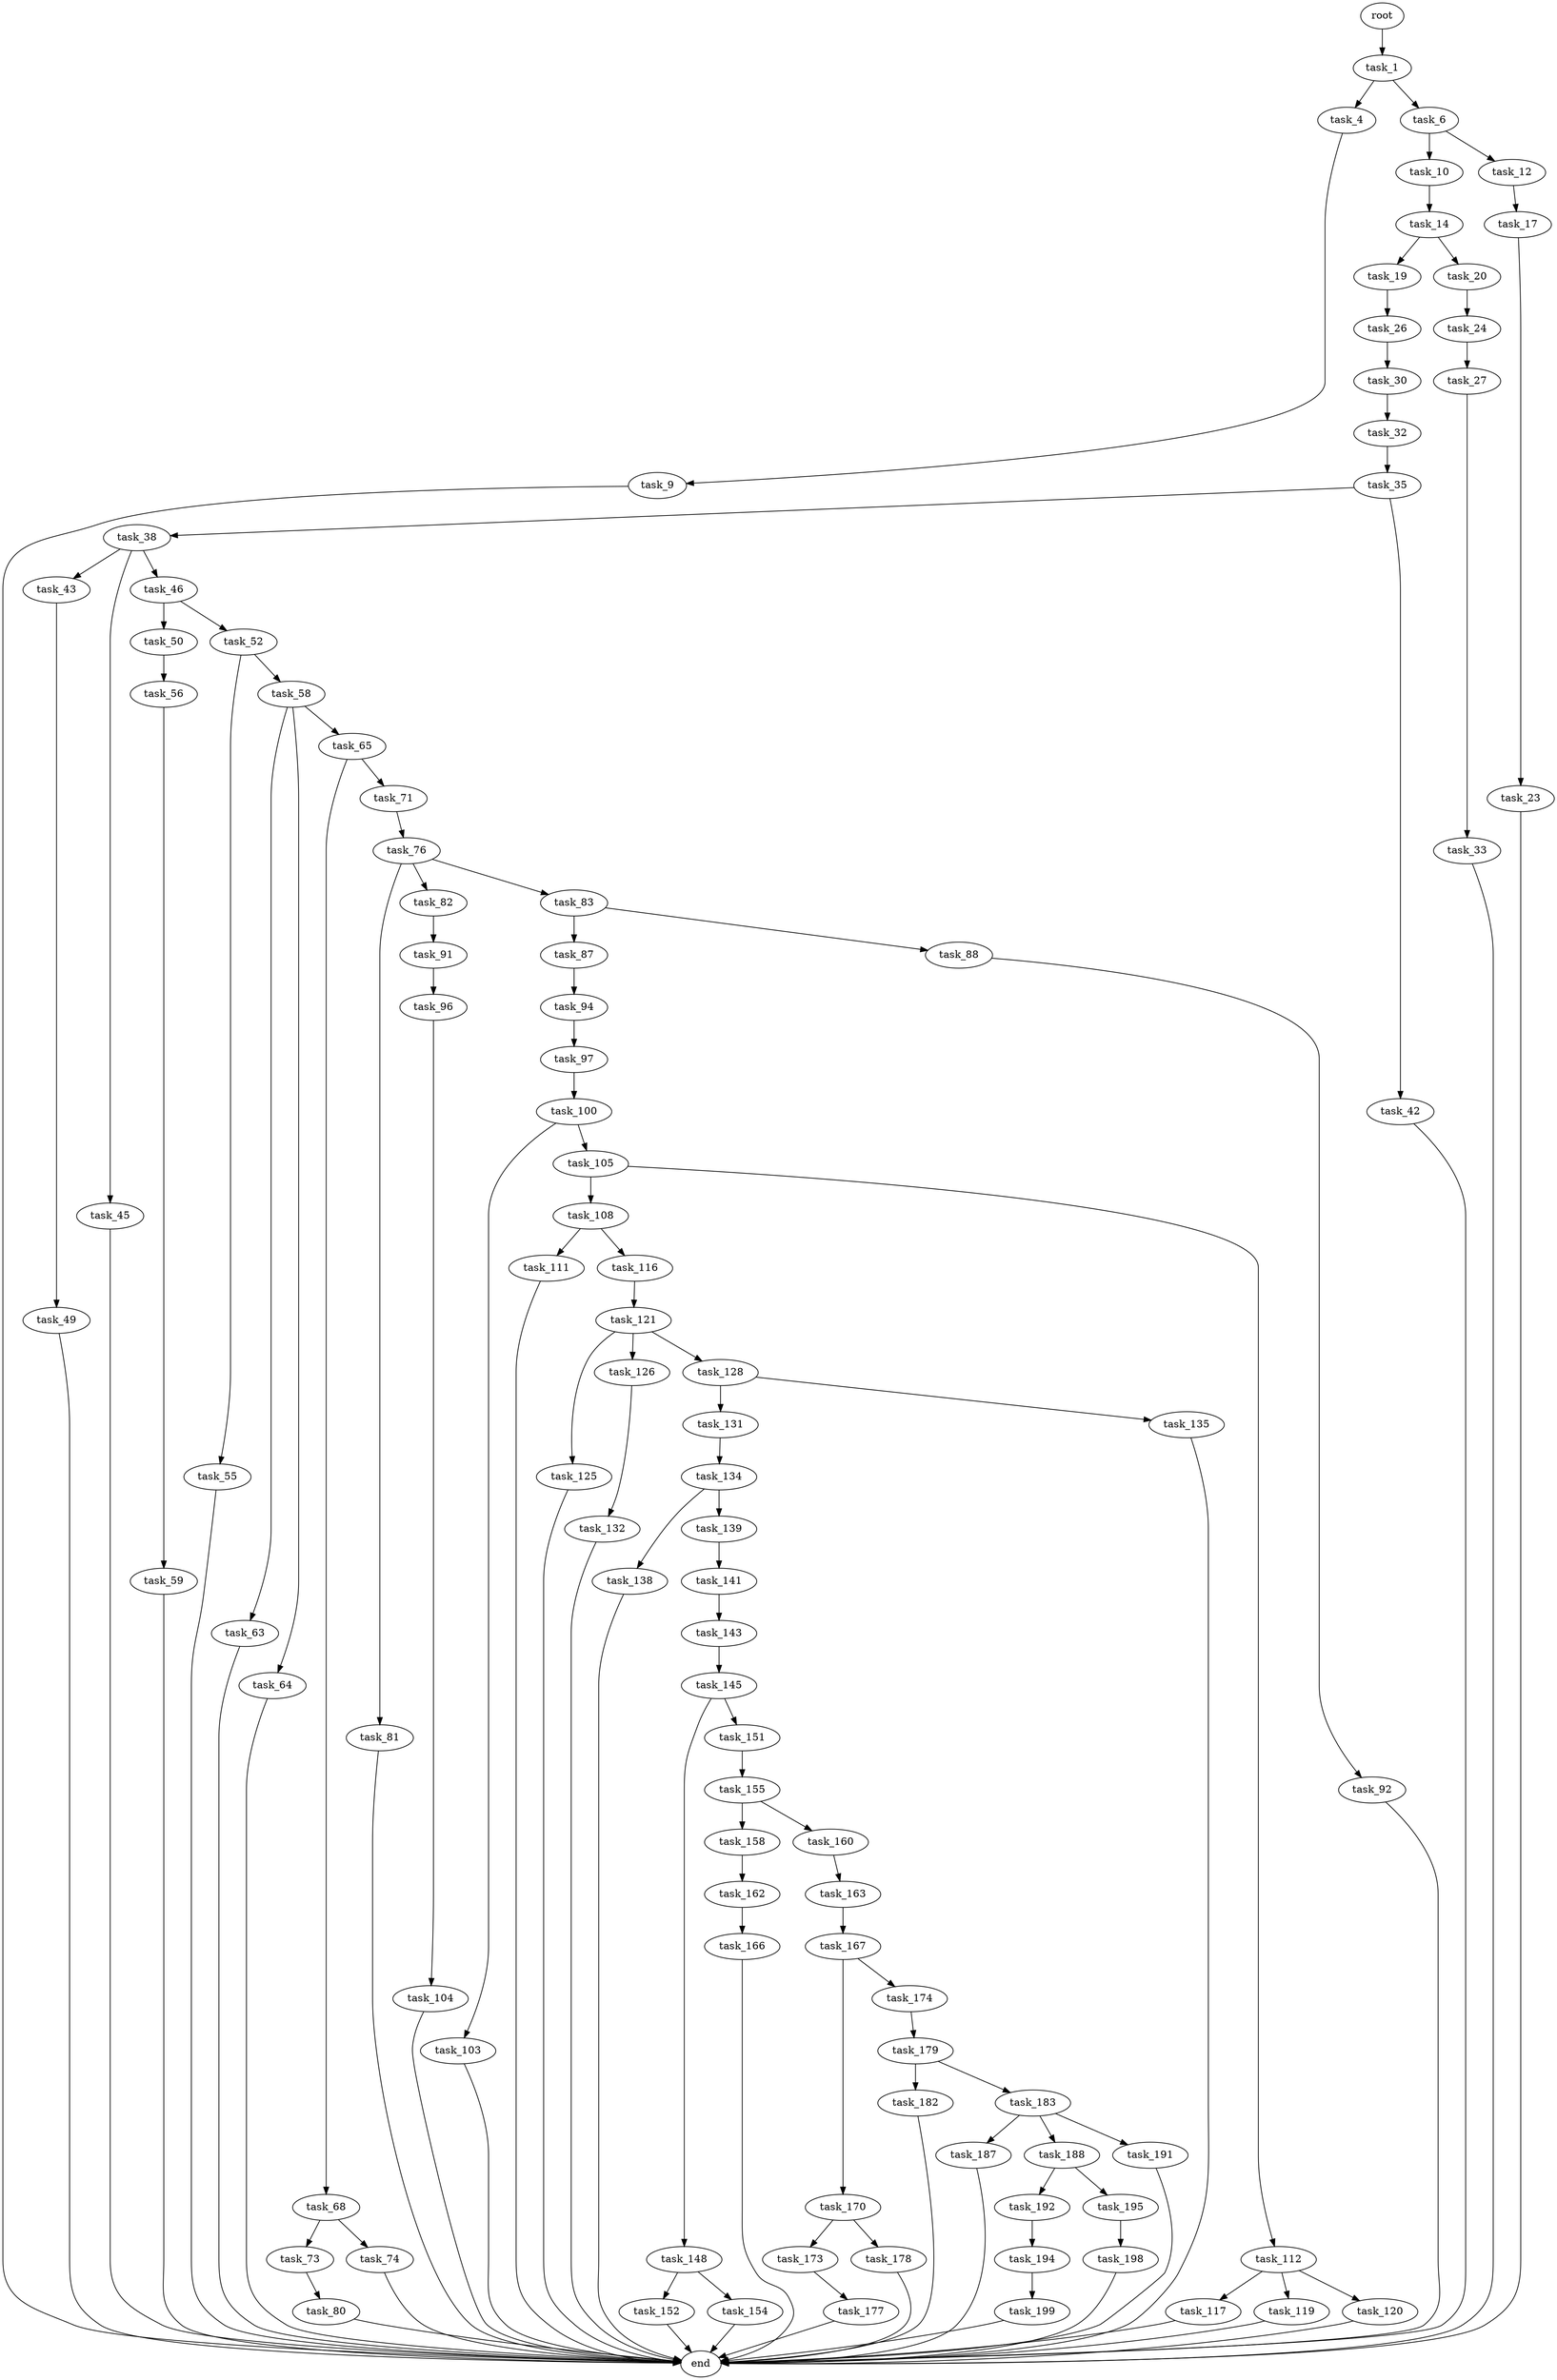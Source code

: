 digraph G {
  root [size="0.000000"];
  task_1 [size="8590785811.000000"];
  task_4 [size="8589934592.000000"];
  task_6 [size="549755813888.000000"];
  task_9 [size="5796567354.000000"];
  task_10 [size="13874972290.000000"];
  task_12 [size="3722147069.000000"];
  end [size="0.000000"];
  task_14 [size="583244198804.000000"];
  task_17 [size="599658365143.000000"];
  task_19 [size="24305227901.000000"];
  task_20 [size="977828249.000000"];
  task_23 [size="782757789696.000000"];
  task_26 [size="17640794409.000000"];
  task_24 [size="474277067732.000000"];
  task_27 [size="549755813888.000000"];
  task_30 [size="561294991816.000000"];
  task_33 [size="672984652506.000000"];
  task_32 [size="3975528712.000000"];
  task_35 [size="28646362878.000000"];
  task_38 [size="4686061648.000000"];
  task_42 [size="520714881606.000000"];
  task_43 [size="7292730982.000000"];
  task_45 [size="28991029248.000000"];
  task_46 [size="187559883918.000000"];
  task_49 [size="20509967935.000000"];
  task_50 [size="231928233984.000000"];
  task_52 [size="11958419775.000000"];
  task_56 [size="39749831789.000000"];
  task_55 [size="68719476736.000000"];
  task_58 [size="49280474803.000000"];
  task_59 [size="22715635236.000000"];
  task_63 [size="68719476736.000000"];
  task_64 [size="6451816995.000000"];
  task_65 [size="7320710525.000000"];
  task_68 [size="3659880816.000000"];
  task_71 [size="564948603960.000000"];
  task_73 [size="51771066990.000000"];
  task_74 [size="1420653621708.000000"];
  task_76 [size="1797411501.000000"];
  task_80 [size="549755813888.000000"];
  task_81 [size="6694327620.000000"];
  task_82 [size="978428566.000000"];
  task_83 [size="84962363639.000000"];
  task_91 [size="929746261.000000"];
  task_87 [size="6560555180.000000"];
  task_88 [size="1502201632.000000"];
  task_94 [size="8645795702.000000"];
  task_92 [size="25301934842.000000"];
  task_96 [size="549755813888.000000"];
  task_97 [size="22743200092.000000"];
  task_104 [size="1605697378.000000"];
  task_100 [size="690114103994.000000"];
  task_103 [size="28991029248.000000"];
  task_105 [size="28991029248.000000"];
  task_108 [size="1073741824000.000000"];
  task_112 [size="231928233984.000000"];
  task_111 [size="1073741824000.000000"];
  task_116 [size="29435169516.000000"];
  task_117 [size="16020224312.000000"];
  task_119 [size="24264250311.000000"];
  task_120 [size="41517696264.000000"];
  task_121 [size="134217728000.000000"];
  task_125 [size="68719476736.000000"];
  task_126 [size="227273199264.000000"];
  task_128 [size="782757789696.000000"];
  task_132 [size="502690519344.000000"];
  task_131 [size="28991029248.000000"];
  task_135 [size="100874809332.000000"];
  task_134 [size="368293445632.000000"];
  task_138 [size="549755813888.000000"];
  task_139 [size="7281471813.000000"];
  task_141 [size="86345276921.000000"];
  task_143 [size="110491595616.000000"];
  task_145 [size="6739828398.000000"];
  task_148 [size="4477347253.000000"];
  task_151 [size="782757789696.000000"];
  task_152 [size="45940195172.000000"];
  task_154 [size="134217728000.000000"];
  task_155 [size="782757789696.000000"];
  task_158 [size="6773731591.000000"];
  task_160 [size="1073741824000.000000"];
  task_162 [size="119004510432.000000"];
  task_163 [size="481560737547.000000"];
  task_166 [size="99075326894.000000"];
  task_167 [size="438901729346.000000"];
  task_170 [size="233516846788.000000"];
  task_174 [size="368293445632.000000"];
  task_173 [size="1822266466.000000"];
  task_178 [size="8589934592.000000"];
  task_177 [size="18426029246.000000"];
  task_179 [size="549755813888.000000"];
  task_182 [size="28223556075.000000"];
  task_183 [size="231928233984.000000"];
  task_187 [size="368293445632.000000"];
  task_188 [size="30153227181.000000"];
  task_191 [size="8982129912.000000"];
  task_192 [size="549755813888.000000"];
  task_195 [size="231928233984.000000"];
  task_194 [size="44870638122.000000"];
  task_199 [size="6377435236.000000"];
  task_198 [size="782757789696.000000"];

  root -> task_1 [size="1.000000"];
  task_1 -> task_4 [size="301989888.000000"];
  task_1 -> task_6 [size="301989888.000000"];
  task_4 -> task_9 [size="33554432.000000"];
  task_6 -> task_10 [size="536870912.000000"];
  task_6 -> task_12 [size="536870912.000000"];
  task_9 -> end [size="1.000000"];
  task_10 -> task_14 [size="536870912.000000"];
  task_12 -> task_17 [size="75497472.000000"];
  task_14 -> task_19 [size="411041792.000000"];
  task_14 -> task_20 [size="411041792.000000"];
  task_17 -> task_23 [size="679477248.000000"];
  task_19 -> task_26 [size="75497472.000000"];
  task_20 -> task_24 [size="75497472.000000"];
  task_23 -> end [size="1.000000"];
  task_26 -> task_30 [size="301989888.000000"];
  task_24 -> task_27 [size="536870912.000000"];
  task_27 -> task_33 [size="536870912.000000"];
  task_30 -> task_32 [size="536870912.000000"];
  task_33 -> end [size="1.000000"];
  task_32 -> task_35 [size="134217728.000000"];
  task_35 -> task_38 [size="838860800.000000"];
  task_35 -> task_42 [size="838860800.000000"];
  task_38 -> task_43 [size="75497472.000000"];
  task_38 -> task_45 [size="75497472.000000"];
  task_38 -> task_46 [size="75497472.000000"];
  task_42 -> end [size="1.000000"];
  task_43 -> task_49 [size="134217728.000000"];
  task_45 -> end [size="1.000000"];
  task_46 -> task_50 [size="411041792.000000"];
  task_46 -> task_52 [size="411041792.000000"];
  task_49 -> end [size="1.000000"];
  task_50 -> task_56 [size="301989888.000000"];
  task_52 -> task_55 [size="838860800.000000"];
  task_52 -> task_58 [size="838860800.000000"];
  task_56 -> task_59 [size="75497472.000000"];
  task_55 -> end [size="1.000000"];
  task_58 -> task_63 [size="838860800.000000"];
  task_58 -> task_64 [size="838860800.000000"];
  task_58 -> task_65 [size="838860800.000000"];
  task_59 -> end [size="1.000000"];
  task_63 -> end [size="1.000000"];
  task_64 -> end [size="1.000000"];
  task_65 -> task_68 [size="679477248.000000"];
  task_65 -> task_71 [size="679477248.000000"];
  task_68 -> task_73 [size="301989888.000000"];
  task_68 -> task_74 [size="301989888.000000"];
  task_71 -> task_76 [size="536870912.000000"];
  task_73 -> task_80 [size="75497472.000000"];
  task_74 -> end [size="1.000000"];
  task_76 -> task_81 [size="75497472.000000"];
  task_76 -> task_82 [size="75497472.000000"];
  task_76 -> task_83 [size="75497472.000000"];
  task_80 -> end [size="1.000000"];
  task_81 -> end [size="1.000000"];
  task_82 -> task_91 [size="33554432.000000"];
  task_83 -> task_87 [size="75497472.000000"];
  task_83 -> task_88 [size="75497472.000000"];
  task_91 -> task_96 [size="75497472.000000"];
  task_87 -> task_94 [size="134217728.000000"];
  task_88 -> task_92 [size="33554432.000000"];
  task_94 -> task_97 [size="33554432.000000"];
  task_92 -> end [size="1.000000"];
  task_96 -> task_104 [size="536870912.000000"];
  task_97 -> task_100 [size="536870912.000000"];
  task_104 -> end [size="1.000000"];
  task_100 -> task_103 [size="679477248.000000"];
  task_100 -> task_105 [size="679477248.000000"];
  task_103 -> end [size="1.000000"];
  task_105 -> task_108 [size="75497472.000000"];
  task_105 -> task_112 [size="75497472.000000"];
  task_108 -> task_111 [size="838860800.000000"];
  task_108 -> task_116 [size="838860800.000000"];
  task_112 -> task_117 [size="301989888.000000"];
  task_112 -> task_119 [size="301989888.000000"];
  task_112 -> task_120 [size="301989888.000000"];
  task_111 -> end [size="1.000000"];
  task_116 -> task_121 [size="838860800.000000"];
  task_117 -> end [size="1.000000"];
  task_119 -> end [size="1.000000"];
  task_120 -> end [size="1.000000"];
  task_121 -> task_125 [size="209715200.000000"];
  task_121 -> task_126 [size="209715200.000000"];
  task_121 -> task_128 [size="209715200.000000"];
  task_125 -> end [size="1.000000"];
  task_126 -> task_132 [size="301989888.000000"];
  task_128 -> task_131 [size="679477248.000000"];
  task_128 -> task_135 [size="679477248.000000"];
  task_132 -> end [size="1.000000"];
  task_131 -> task_134 [size="75497472.000000"];
  task_135 -> end [size="1.000000"];
  task_134 -> task_138 [size="411041792.000000"];
  task_134 -> task_139 [size="411041792.000000"];
  task_138 -> end [size="1.000000"];
  task_139 -> task_141 [size="301989888.000000"];
  task_141 -> task_143 [size="75497472.000000"];
  task_143 -> task_145 [size="134217728.000000"];
  task_145 -> task_148 [size="209715200.000000"];
  task_145 -> task_151 [size="209715200.000000"];
  task_148 -> task_152 [size="134217728.000000"];
  task_148 -> task_154 [size="134217728.000000"];
  task_151 -> task_155 [size="679477248.000000"];
  task_152 -> end [size="1.000000"];
  task_154 -> end [size="1.000000"];
  task_155 -> task_158 [size="679477248.000000"];
  task_155 -> task_160 [size="679477248.000000"];
  task_158 -> task_162 [size="838860800.000000"];
  task_160 -> task_163 [size="838860800.000000"];
  task_162 -> task_166 [size="411041792.000000"];
  task_163 -> task_167 [size="838860800.000000"];
  task_166 -> end [size="1.000000"];
  task_167 -> task_170 [size="411041792.000000"];
  task_167 -> task_174 [size="411041792.000000"];
  task_170 -> task_173 [size="301989888.000000"];
  task_170 -> task_178 [size="301989888.000000"];
  task_174 -> task_179 [size="411041792.000000"];
  task_173 -> task_177 [size="33554432.000000"];
  task_178 -> end [size="1.000000"];
  task_177 -> end [size="1.000000"];
  task_179 -> task_182 [size="536870912.000000"];
  task_179 -> task_183 [size="536870912.000000"];
  task_182 -> end [size="1.000000"];
  task_183 -> task_187 [size="301989888.000000"];
  task_183 -> task_188 [size="301989888.000000"];
  task_183 -> task_191 [size="301989888.000000"];
  task_187 -> end [size="1.000000"];
  task_188 -> task_192 [size="679477248.000000"];
  task_188 -> task_195 [size="679477248.000000"];
  task_191 -> end [size="1.000000"];
  task_192 -> task_194 [size="536870912.000000"];
  task_195 -> task_198 [size="301989888.000000"];
  task_194 -> task_199 [size="838860800.000000"];
  task_199 -> end [size="1.000000"];
  task_198 -> end [size="1.000000"];
}
